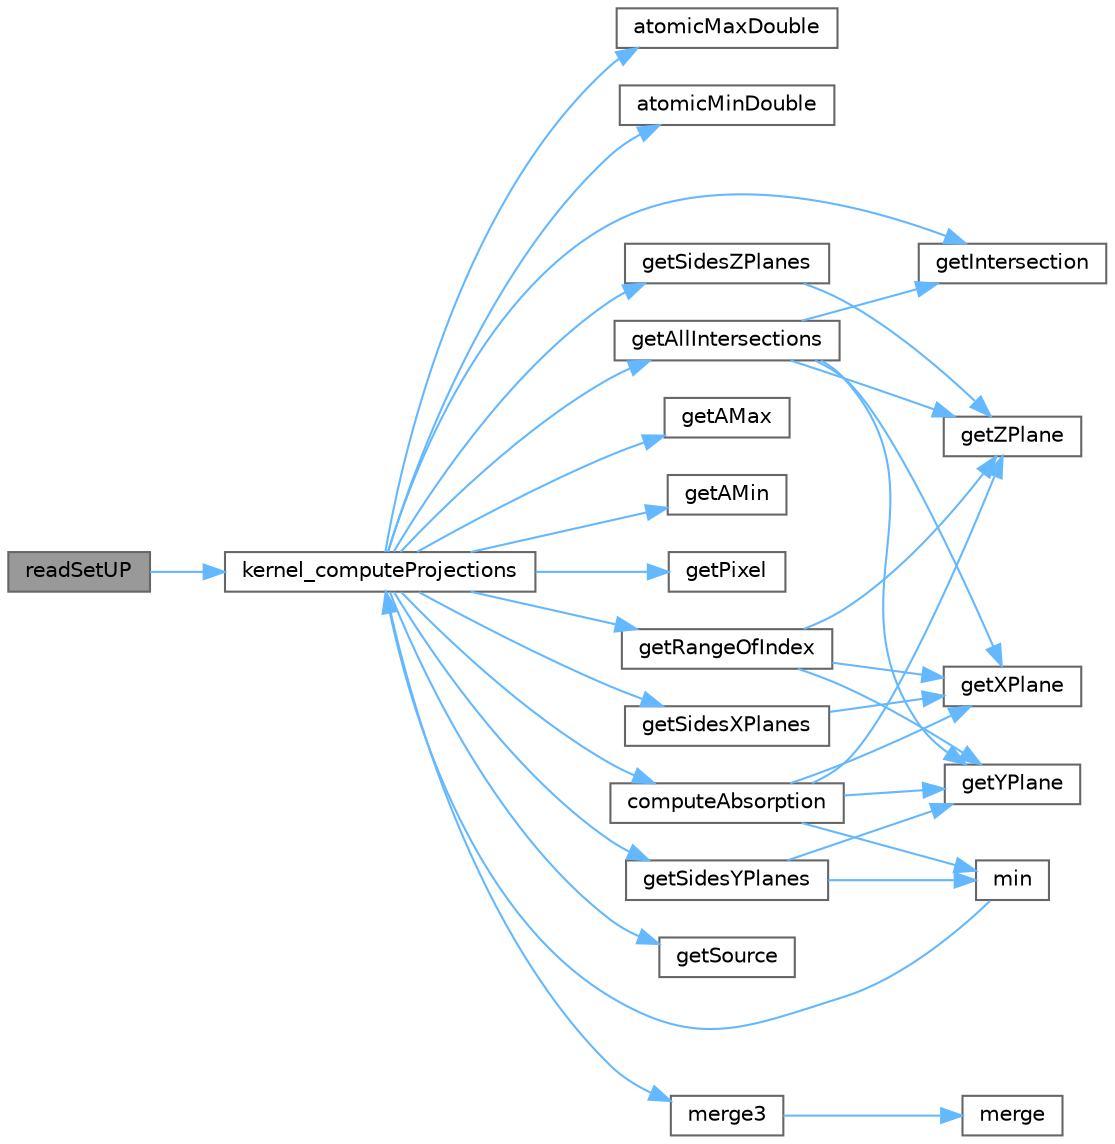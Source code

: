digraph "readSetUP"
{
 // LATEX_PDF_SIZE
  bgcolor="transparent";
  edge [fontname=Helvetica,fontsize=10,labelfontname=Helvetica,labelfontsize=10];
  node [fontname=Helvetica,fontsize=10,shape=box,height=0.2,width=0.4];
  rankdir="LR";
  Node1 [id="Node000001",label="readSetUP",height=0.2,width=0.4,color="gray40", fillcolor="grey60", style="filled", fontcolor="black",tooltip="Reads the environment values used to compute the voxel grid from the specified binary file."];
  Node1 -> Node2 [id="edge1_Node000001_Node000002",color="steelblue1",style="solid",tooltip=" "];
  Node2 [id="Node000002",label="kernel_computeProjections",height=0.2,width=0.4,color="grey40", fillcolor="white", style="filled",URL="$cuda-projection_8cu.html#a571e0ddb5b3aa1722cb53149024dc39d",tooltip="Computes the projection of a sub-section of the object into the detector for each source position on ..."];
  Node2 -> Node3 [id="edge2_Node000002_Node000003",color="steelblue1",style="solid",tooltip=" "];
  Node3 [id="Node000003",label="atomicMaxDouble",height=0.2,width=0.4,color="grey40", fillcolor="white", style="filled",URL="$cuda-projection_8cu.html#a3fd79c0584c62772fe1d567661aa0027",tooltip="Atomically sets addr value to value if it is greater."];
  Node2 -> Node4 [id="edge3_Node000002_Node000004",color="steelblue1",style="solid",tooltip=" "];
  Node4 [id="Node000004",label="atomicMinDouble",height=0.2,width=0.4,color="grey40", fillcolor="white", style="filled",URL="$cuda-projection_8cu.html#af64aeee4fe94fa937cbce91f5d34890d",tooltip="Atomically sets addr value to value if it is lower."];
  Node2 -> Node5 [id="edge4_Node000002_Node000005",color="steelblue1",style="solid",tooltip=" "];
  Node5 [id="Node000005",label="computeAbsorption",height=0.2,width=0.4,color="grey40", fillcolor="white", style="filled",URL="$cuda-projection_8cu.html#ab10e4b2d21f7c51c35a200587b43a80d",tooltip="Computes the projection attenuation of the radiological path of a ray."];
  Node5 -> Node6 [id="edge5_Node000005_Node000006",color="steelblue1",style="solid",tooltip=" "];
  Node6 [id="Node000006",label="getXPlane",height=0.2,width=0.4,color="grey40", fillcolor="white", style="filled",URL="$cuda-projection_8cu.html#a30e6cc5931d5bafdb95b6dda9c7dd913",tooltip="Computes the coordinate of a plane parallel relative to the YZ plane."];
  Node5 -> Node7 [id="edge6_Node000005_Node000007",color="steelblue1",style="solid",tooltip=" "];
  Node7 [id="Node000007",label="getYPlane",height=0.2,width=0.4,color="grey40", fillcolor="white", style="filled",URL="$cuda-projection_8cu.html#a2c504341fff29c5776f014aa9b081236",tooltip="Computes the coordinate of a plane parallel relative to the XZ plane."];
  Node5 -> Node8 [id="edge7_Node000005_Node000008",color="steelblue1",style="solid",tooltip=" "];
  Node8 [id="Node000008",label="getZPlane",height=0.2,width=0.4,color="grey40", fillcolor="white", style="filled",URL="$cuda-projection_8cu.html#a2a96cf9dfe8913a9efb73ffba3c35822",tooltip="Computes the coordinate of a plane parallel relative to the XY plane."];
  Node5 -> Node9 [id="edge8_Node000005_Node000009",color="steelblue1",style="solid",tooltip=" "];
  Node9 [id="Node000009",label="min",height=0.2,width=0.4,color="grey40", fillcolor="white", style="filled",URL="$omp-projection_8c.html#abd8bbcfabb3ddef2ccaafb9928a37b95",tooltip="Computes the minimum value between a and b."];
  Node9 -> Node2 [id="edge9_Node000009_Node000002",color="steelblue1",style="solid",tooltip=" "];
  Node2 -> Node10 [id="edge10_Node000002_Node000010",color="steelblue1",style="solid",tooltip=" "];
  Node10 [id="Node000010",label="getAllIntersections",height=0.2,width=0.4,color="grey40", fillcolor="white", style="filled",URL="$cuda-projection_8cu.html#a50f01ebb23a5a11e0415848289a4671a",tooltip="Computes the coordinates of the planes necessary to compute the intersections with the ray...."];
  Node10 -> Node11 [id="edge11_Node000010_Node000011",color="steelblue1",style="solid",tooltip=" "];
  Node11 [id="Node000011",label="getIntersection",height=0.2,width=0.4,color="grey40", fillcolor="white", style="filled",URL="$cuda-projection_8cu.html#aa1bd06cab74345ea623c48785299736e",tooltip="Computes the the intersections between a ray and a set of planes."];
  Node10 -> Node6 [id="edge12_Node000010_Node000006",color="steelblue1",style="solid",tooltip=" "];
  Node10 -> Node7 [id="edge13_Node000010_Node000007",color="steelblue1",style="solid",tooltip=" "];
  Node10 -> Node8 [id="edge14_Node000010_Node000008",color="steelblue1",style="solid",tooltip=" "];
  Node2 -> Node12 [id="edge15_Node000002_Node000012",color="steelblue1",style="solid",tooltip=" "];
  Node12 [id="Node000012",label="getAMax",height=0.2,width=0.4,color="grey40", fillcolor="white", style="filled",URL="$cuda-projection_8cu.html#a0b492e4d9766ca0aecb27a2309cedd82",tooltip="Computes the maximum parametric value a, representing the last intersection between ray and object."];
  Node2 -> Node13 [id="edge16_Node000002_Node000013",color="steelblue1",style="solid",tooltip=" "];
  Node13 [id="Node000013",label="getAMin",height=0.2,width=0.4,color="grey40", fillcolor="white", style="filled",URL="$cuda-projection_8cu.html#ab564f003c08f9d99df3a58154f713d86",tooltip="Computes the minimum parametric value a, representing the fist intersection between ray and object."];
  Node2 -> Node11 [id="edge17_Node000002_Node000011",color="steelblue1",style="solid",tooltip=" "];
  Node2 -> Node14 [id="edge18_Node000002_Node000014",color="steelblue1",style="solid",tooltip=" "];
  Node14 [id="Node000014",label="getPixel",height=0.2,width=0.4,color="grey40", fillcolor="white", style="filled",URL="$cuda-projection_8cu.html#a3ca340cae4422a8af9226796430c5bf5",tooltip="Retrieves the cartesian coordinates of a unit of the detector."];
  Node2 -> Node15 [id="edge19_Node000002_Node000015",color="steelblue1",style="solid",tooltip=" "];
  Node15 [id="Node000015",label="getRangeOfIndex",height=0.2,width=0.4,color="grey40", fillcolor="white", style="filled",URL="$cuda-projection_8cu.html#ab2563934c69e461c3a8ba90e0ab118e2",tooltip="Retrieves the range of parametric values of the planes."];
  Node15 -> Node6 [id="edge20_Node000015_Node000006",color="steelblue1",style="solid",tooltip=" "];
  Node15 -> Node7 [id="edge21_Node000015_Node000007",color="steelblue1",style="solid",tooltip=" "];
  Node15 -> Node8 [id="edge22_Node000015_Node000008",color="steelblue1",style="solid",tooltip=" "];
  Node2 -> Node16 [id="edge23_Node000002_Node000016",color="steelblue1",style="solid",tooltip=" "];
  Node16 [id="Node000016",label="getSidesXPlanes",height=0.2,width=0.4,color="grey40", fillcolor="white", style="filled",URL="$cuda-projection_8cu.html#a9679628dbb6a5a86eef0ed7113779866",tooltip="Computes a coordinate of the two planes of the object's sides orthogonal to the x axis."];
  Node16 -> Node6 [id="edge24_Node000016_Node000006",color="steelblue1",style="solid",tooltip=" "];
  Node2 -> Node17 [id="edge25_Node000002_Node000017",color="steelblue1",style="solid",tooltip=" "];
  Node17 [id="Node000017",label="getSidesYPlanes",height=0.2,width=0.4,color="grey40", fillcolor="white", style="filled",URL="$cuda-projection_8cu.html#a10a88a2e857f6a05432ac2901ef5528c",tooltip="Computes a coordinate of the two planes of the object's sides orthogonal to the y axis."];
  Node17 -> Node7 [id="edge26_Node000017_Node000007",color="steelblue1",style="solid",tooltip=" "];
  Node17 -> Node9 [id="edge27_Node000017_Node000009",color="steelblue1",style="solid",tooltip=" "];
  Node2 -> Node18 [id="edge28_Node000002_Node000018",color="steelblue1",style="solid",tooltip=" "];
  Node18 [id="Node000018",label="getSidesZPlanes",height=0.2,width=0.4,color="grey40", fillcolor="white", style="filled",URL="$cuda-projection_8cu.html#a9ab6bf86dca446ff347d134f29fcd4ff",tooltip="Computes a coordinate of the two planes of the object's sides orthogonal to the z axis."];
  Node18 -> Node8 [id="edge29_Node000018_Node000008",color="steelblue1",style="solid",tooltip=" "];
  Node2 -> Node19 [id="edge30_Node000002_Node000019",color="steelblue1",style="solid",tooltip=" "];
  Node19 [id="Node000019",label="getSource",height=0.2,width=0.4,color="grey40", fillcolor="white", style="filled",URL="$cuda-projection_8cu.html#af4fbe94b69fbe308604c7714f28c1074",tooltip="Retrieves the cartesian coordinates of the source."];
  Node2 -> Node20 [id="edge31_Node000002_Node000020",color="steelblue1",style="solid",tooltip=" "];
  Node20 [id="Node000020",label="merge3",height=0.2,width=0.4,color="grey40", fillcolor="white", style="filled",URL="$cuda-projection_8cu.html#a9d148ab222045f532ed3e08bbcabd4f3",tooltip="Merges three sorted arrays into one single sorted array."];
  Node20 -> Node21 [id="edge32_Node000020_Node000021",color="steelblue1",style="solid",tooltip=" "];
  Node21 [id="Node000021",label="merge",height=0.2,width=0.4,color="grey40", fillcolor="white", style="filled",URL="$cuda-projection_8cu.html#a9badfe2f41c59dac23f5935d93ea6275",tooltip="Merges two sorted arrays into one single sorted array."];
}
